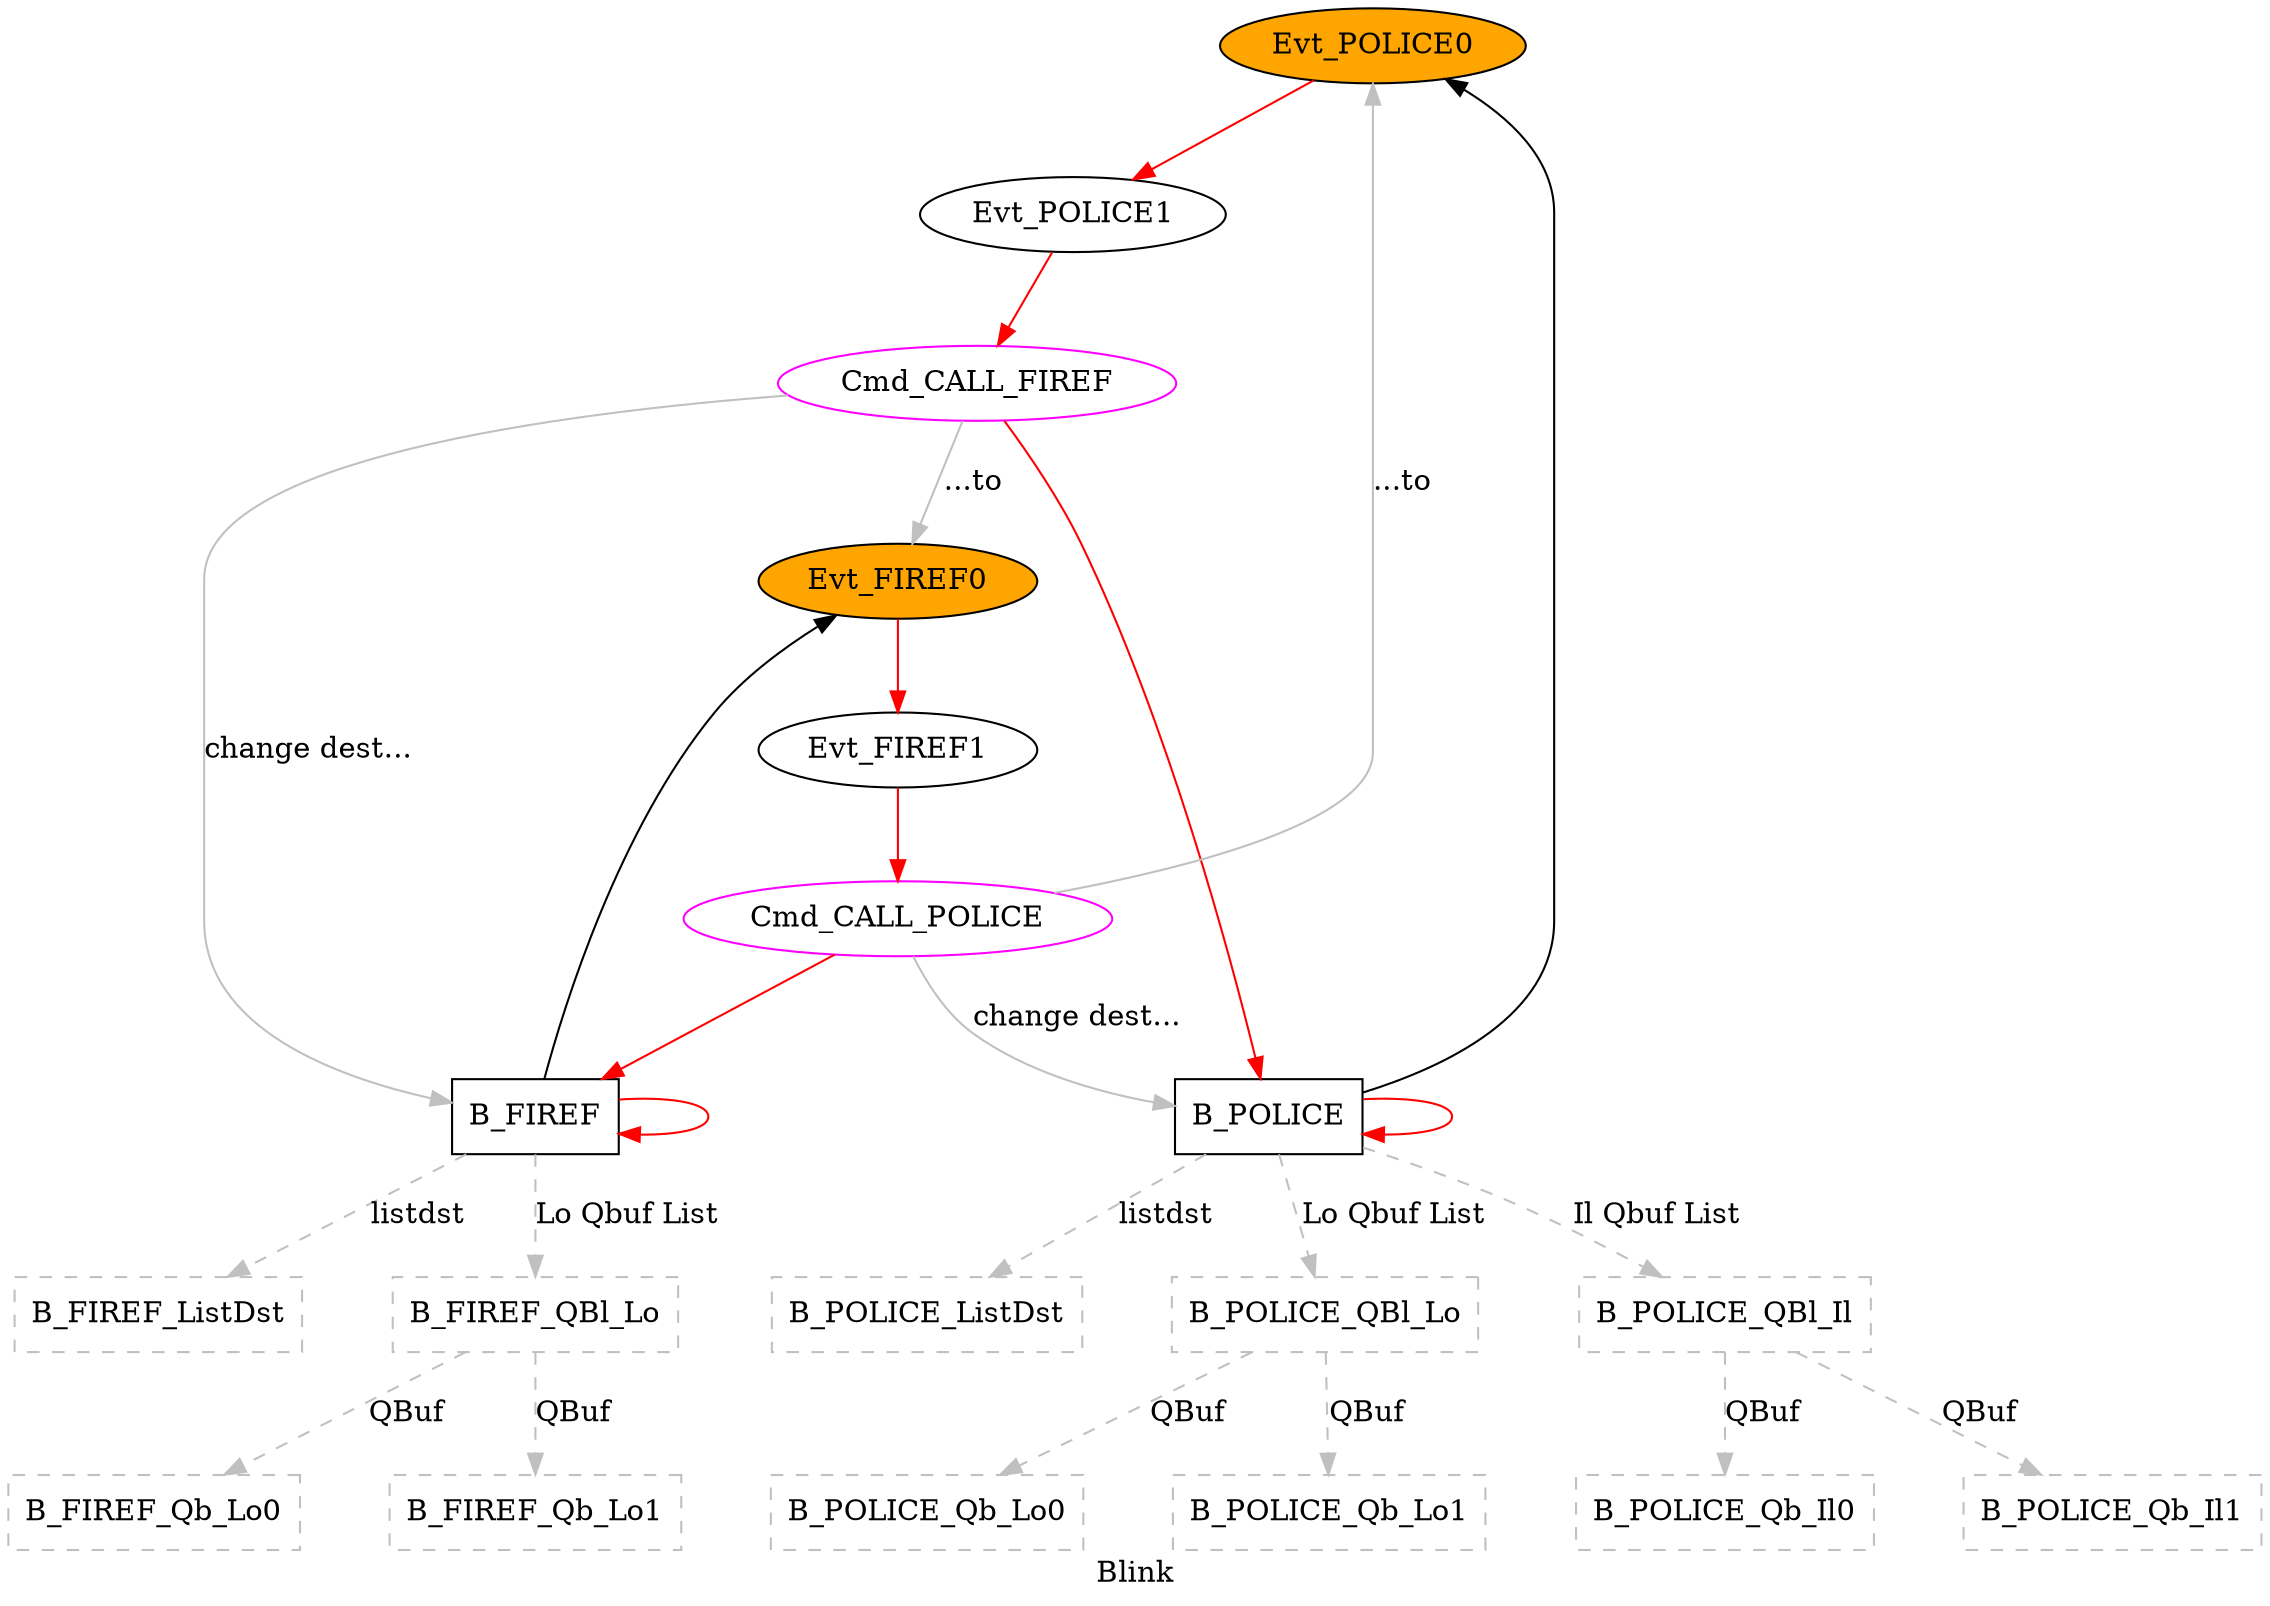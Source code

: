 digraph G {
name = "blink2";
graph [label="Blink", root="Evt_POLICE",  rankdir=TB, nodesep=0.6, mindist=0.6, ranksep=0.6, overlap=false]
node [type="TMsg", shape="rectangle",  style="filled", fillcolor="white", color="black", cpu=0]
edge [type="defdst", color="red"]

subgraph G0 {
  color = "none";
Evt_POLICE0        [type="TMsg",                tOffs=0, id="0x0000000000000110", par="0x123", shape="oval", fillcolor="orange"];
Evt_POLICE1        [type="TMsg",                tOffs=500, id="0x0000000000000110", par="0x123", shape="oval"];
Cmd_CALL_FIREF   [shape="oval",             tOffs=300, type="Flow", color="magenta", tValid=0, qty=1];
B_POLICE          [type="Block",         tPeriod=2000000000];
Evt_POLICE0 -> Evt_POLICE1 -> Cmd_CALL_FIREF -> B_POLICE -> B_POLICE;
B_POLICE   -> Evt_POLICE0 [type="altdst", color="black"];

B_POLICE_ListDst [type="ListDst", color="grey", style=dashed, flags=0];
B_POLICE_QBl_Lo [type="QInfo", color="grey", style=dashed, flags=0];
B_POLICE_Qb_Lo0 [type="QBuf", color="grey", style=dashed, flags=0];
B_POLICE_Qb_Lo1 [type="QBuf", color="grey", style=dashed, flags=0];
B_POLICE->B_POLICE_QBl_Lo [type="priolo", color="grey", style=dashed, label="Lo Qbuf List"];
B_POLICE_QBl_Lo->B_POLICE_Qb_Lo0 [type="meta", color="grey", style=dashed, label="QBuf"];
B_POLICE_QBl_Lo->B_POLICE_Qb_Lo1 [type="meta", color="grey", style=dashed, label="QBuf"];

B_POLICE_QBl_Il [type="QInfo", color="grey", style=dashed, flags=0];
B_POLICE_Qb_Il0 [type="QBuf", color="grey", style=dashed, flags=0];
B_POLICE_Qb_Il1 [type="QBuf", color="grey", style=dashed, flags=0];
B_POLICE->B_POLICE_QBl_Il [type="prioIl", color="grey", style=dashed, label="Il Qbuf List"];
B_POLICE_QBl_Il->B_POLICE_Qb_Il0 [type="meta", color="grey", style=dashed, label="QBuf"];
B_POLICE_QBl_Il->B_POLICE_Qb_Il1 [type="meta", color="grey", style=dashed, label="QBuf"];


B_POLICE->B_POLICE_ListDst [type="listdst", color="grey", style=dashed, label="listdst"];


label = "Thread 0"
}

subgraph G1 {
  node [cpu="1"];
Evt_FIREF0         [type="TMsg",              tOffs=0, id="0x0000000000000112", par="0x0", shape="oval", fillcolor="orange"];
Evt_FIREF1         [type="TMsg",              tOffs=0, id="0x0000000000000112", par="0x0", shape="oval"];
Cmd_CALL_POLICE   [shape="oval",             tOffs=1000, type="Flow", color="magenta", tValid=0, qty=1];
B_FIREF           [type="Block",         tPeriod=4000000000];
B_FIREF_ListDst [type="ListDst", color="grey", style=dashed, flags=0];
B_FIREF_QBl_Lo [type="QInfo", color="grey", style=dashed, flags=0];
B_FIREF_Qb_Lo0 [type="QBuf", color="grey", style=dashed, flags=0];
B_FIREF_Qb_Lo1 [type="QBuf", color="grey", style=dashed, flags=0];
B_FIREF_QBl_Lo->B_FIREF_Qb_Lo0 [type="meta", color="grey", style=dashed, label="QBuf"];
B_FIREF_QBl_Lo->B_FIREF_Qb_Lo1 [type="meta", color="grey", style=dashed, label="QBuf"];
Evt_FIREF0  -> Evt_FIREF1 -> Cmd_CALL_POLICE -> B_FIREF -> B_FIREF;
B_FIREF   -> Evt_FIREF0 [type="altdst", color="black"];
B_FIREF->B_FIREF_QBl_Lo [type="priolo", color="grey", style=dashed, label="Lo Qbuf List"];
B_FIREF->B_FIREF_ListDst [type="listdst", color="grey", style=dashed, label="listdst"];
color = "none";
label = "Thread 1"
}

Cmd_CALL_POLICE  -> B_POLICE [type="target", color="grey", label="change dest..."];
Cmd_CALL_POLICE  -> Evt_POLICE0 [type="flowdst", color="grey", label="...to"];





Cmd_CALL_FIREF  -> B_FIREF [type="target", color="grey", label="change dest..."];
Cmd_CALL_FIREF  -> Evt_FIREF0 [type="flowdst", color="grey", label="...to"];




}
